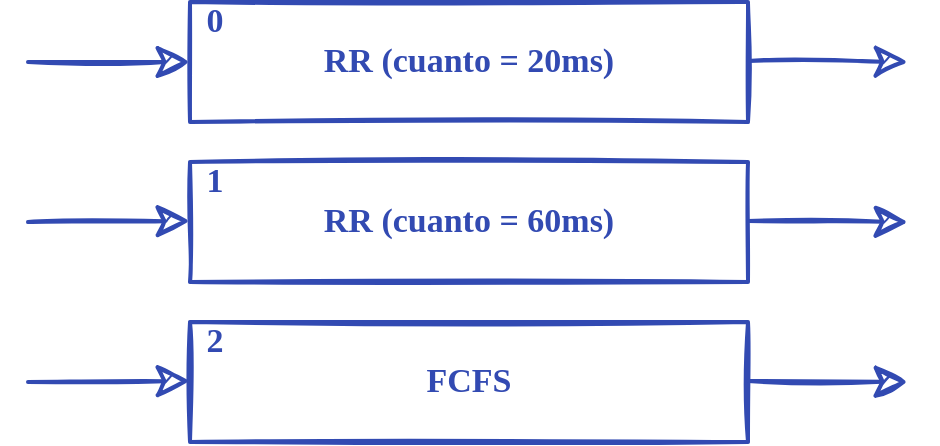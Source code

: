 <mxfile version="15.1.2" type="google"><diagram id="akEowiJKr_ScigKzrRVM" name="Page-1"><mxGraphModel dx="500" dy="619" grid="1" gridSize="10" guides="1" tooltips="1" connect="1" arrows="1" fold="1" page="1" pageScale="1" pageWidth="689" pageHeight="517" math="0" shadow="0"><root><mxCell id="0"/><mxCell id="1" parent="0"/><mxCell id="3ubav-3QtQVOgUFK6tZU-1" value="RR (cuanto = 20ms)" style="rounded=0;shadow=0;sketch=1;strokeWidth=2;fillColor=none;fontFamily=Ink Free;fontSize=17;spacing=20;fontStyle=1;strokeColor=#324AB2;fontColor=#324AB2;spacingBottom=5;" parent="1" vertex="1"><mxGeometry x="881" y="600" width="279" height="60" as="geometry"/></mxCell><mxCell id="3ubav-3QtQVOgUFK6tZU-2" value="RR (cuanto = 60ms)" style="rounded=0;shadow=0;sketch=1;strokeWidth=2;fillColor=none;fontFamily=Ink Free;fontSize=17;spacing=20;fontStyle=1;strokeColor=#324AB2;fontColor=#324AB2;spacingBottom=5;" parent="1" vertex="1"><mxGeometry x="881" y="680" width="279" height="60" as="geometry"/></mxCell><mxCell id="3ubav-3QtQVOgUFK6tZU-3" value="FCFS" style="rounded=0;shadow=0;sketch=1;strokeWidth=2;fillColor=none;fontFamily=Ink Free;fontSize=17;spacing=20;fontStyle=1;strokeColor=#324AB2;fontColor=#324AB2;spacingBottom=5;" parent="1" vertex="1"><mxGeometry x="881" y="760" width="279" height="60" as="geometry"/></mxCell><mxCell id="3ubav-3QtQVOgUFK6tZU-5" value="0" style="text;fillColor=none;align=center;verticalAlign=middle;rounded=0;shadow=0;sketch=1;fontFamily=Ink Free;fontSize=17;fontStyle=1;spacingRight=0;fontColor=#324AB2;spacingBottom=5;" parent="1" vertex="1"><mxGeometry x="881" y="600" width="25" height="20" as="geometry"/></mxCell><mxCell id="3ubav-3QtQVOgUFK6tZU-6" value="1" style="text;fillColor=none;align=center;verticalAlign=middle;rounded=0;shadow=0;sketch=1;fontFamily=Ink Free;fontSize=17;fontStyle=1;spacingRight=0;fontColor=#324AB2;spacingBottom=5;" parent="1" vertex="1"><mxGeometry x="881" y="680" width="25" height="20" as="geometry"/></mxCell><mxCell id="3ubav-3QtQVOgUFK6tZU-7" value="2" style="text;fillColor=none;align=center;verticalAlign=middle;rounded=0;shadow=0;sketch=1;fontFamily=Ink Free;fontSize=17;fontStyle=1;spacingRight=0;fontColor=#324AB2;spacingBottom=5;" parent="1" vertex="1"><mxGeometry x="881" y="760" width="25" height="20" as="geometry"/></mxCell><mxCell id="3ubav-3QtQVOgUFK6tZU-8" value="" style="endArrow=none;strokeWidth=2;fontFamily=Ink Free;fontSize=17;sketch=1;endSize=12;rounded=0;endFill=0;startSize=12;startArrow=classic;startFill=1;exitX=0;exitY=0.5;exitDx=0;exitDy=0;strokeColor=#324AB2;fontColor=#324AB2;spacingBottom=5;fontStyle=1" parent="1" source="3ubav-3QtQVOgUFK6tZU-1" edge="1"><mxGeometry width="50" height="50" relative="1" as="geometry"><mxPoint x="800" y="620" as="sourcePoint"/><mxPoint x="800" y="630" as="targetPoint"/></mxGeometry></mxCell><mxCell id="3ubav-3QtQVOgUFK6tZU-9" value="" style="endArrow=none;strokeWidth=2;fontFamily=Ink Free;fontSize=17;sketch=1;endSize=12;rounded=0;endFill=0;startSize=12;startArrow=classic;startFill=1;exitX=0;exitY=0.5;exitDx=0;exitDy=0;strokeColor=#324AB2;fontColor=#324AB2;spacingBottom=5;fontStyle=1" parent="1" edge="1"><mxGeometry width="50" height="50" relative="1" as="geometry"><mxPoint x="881" y="709.5" as="sourcePoint"/><mxPoint x="800" y="710" as="targetPoint"/></mxGeometry></mxCell><mxCell id="3ubav-3QtQVOgUFK6tZU-10" value="" style="endArrow=none;strokeWidth=2;fontFamily=Ink Free;fontSize=17;sketch=1;endSize=12;rounded=0;endFill=0;startSize=12;startArrow=classic;startFill=1;exitX=0;exitY=0.5;exitDx=0;exitDy=0;strokeColor=#324AB2;fontColor=#324AB2;spacingBottom=5;fontStyle=1" parent="1" edge="1"><mxGeometry width="50" height="50" relative="1" as="geometry"><mxPoint x="881" y="789.5" as="sourcePoint"/><mxPoint x="800" y="790" as="targetPoint"/></mxGeometry></mxCell><mxCell id="3ubav-3QtQVOgUFK6tZU-11" value="" style="endArrow=none;strokeWidth=2;fontFamily=Ink Free;fontSize=17;sketch=1;endSize=12;rounded=0;endFill=0;startSize=12;startArrow=classic;startFill=1;strokeColor=#324AB2;fontColor=#324AB2;spacingBottom=5;fontStyle=1" parent="1" edge="1"><mxGeometry width="50" height="50" relative="1" as="geometry"><mxPoint x="1240" y="630" as="sourcePoint"/><mxPoint x="1160" y="629.5" as="targetPoint"/></mxGeometry></mxCell><mxCell id="3ubav-3QtQVOgUFK6tZU-12" value="" style="endArrow=none;strokeWidth=2;fontFamily=Ink Free;fontSize=17;sketch=1;endSize=12;rounded=0;endFill=0;startSize=12;startArrow=classic;startFill=1;strokeColor=#324AB2;fontColor=#324AB2;spacingBottom=5;fontStyle=1" parent="1" edge="1"><mxGeometry width="50" height="50" relative="1" as="geometry"><mxPoint x="1240" y="710" as="sourcePoint"/><mxPoint x="1160" y="709.5" as="targetPoint"/></mxGeometry></mxCell><mxCell id="3ubav-3QtQVOgUFK6tZU-13" value="" style="endArrow=none;strokeWidth=2;fontFamily=Ink Free;fontSize=17;sketch=1;endSize=12;rounded=0;endFill=0;startSize=12;startArrow=classic;startFill=1;strokeColor=#324AB2;fontColor=#324AB2;spacingBottom=5;fontStyle=1" parent="1" edge="1"><mxGeometry width="50" height="50" relative="1" as="geometry"><mxPoint x="1240" y="790" as="sourcePoint"/><mxPoint x="1160" y="789.5" as="targetPoint"/></mxGeometry></mxCell></root></mxGraphModel></diagram></mxfile>